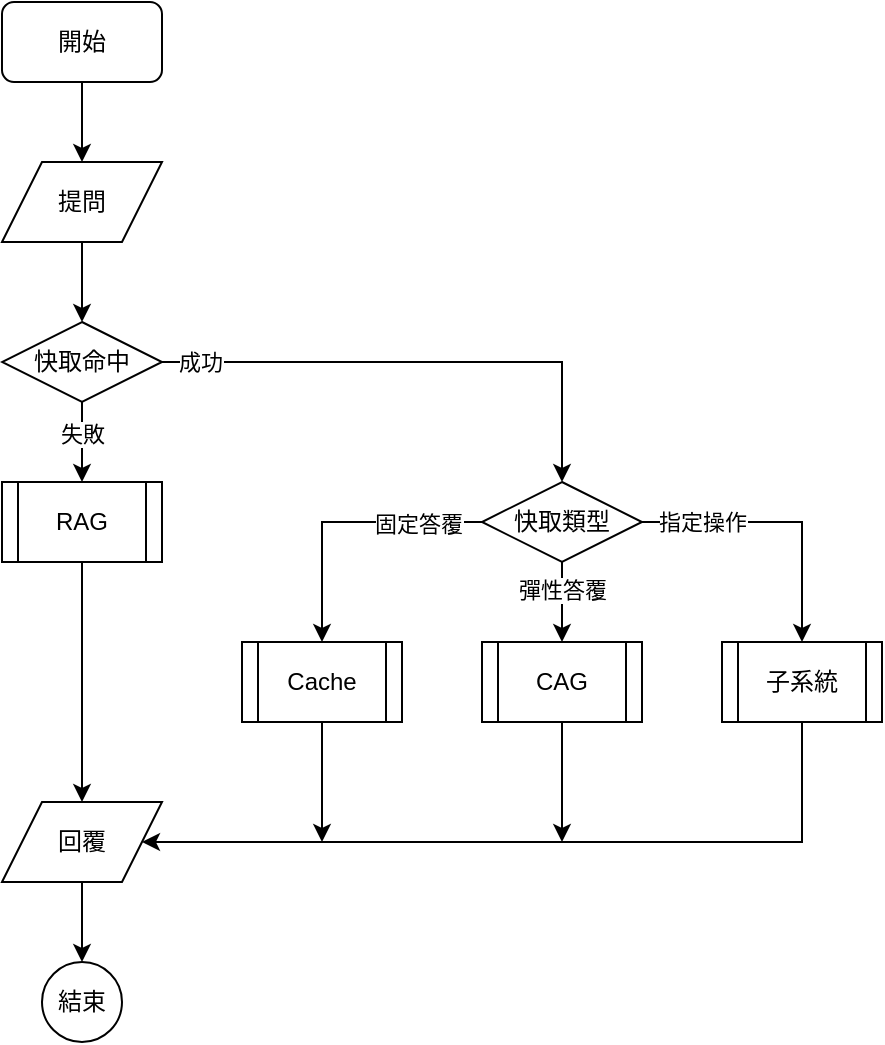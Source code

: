<mxfile version="21.6.5" type="device">
  <diagram name="第 1 页" id="QVe_zM4RatlHCTb4sLCF">
    <mxGraphModel dx="904" dy="489" grid="1" gridSize="10" guides="1" tooltips="1" connect="1" arrows="1" fold="1" page="1" pageScale="1" pageWidth="827" pageHeight="1169" math="0" shadow="0">
      <root>
        <mxCell id="0" />
        <mxCell id="1" parent="0" />
        <mxCell id="LedfWho_zEuQjJXu2kJp-13" style="edgeStyle=orthogonalEdgeStyle;rounded=0;orthogonalLoop=1;jettySize=auto;html=1;entryX=0.5;entryY=0;entryDx=0;entryDy=0;" parent="1" source="LedfWho_zEuQjJXu2kJp-1" target="LedfWho_zEuQjJXu2kJp-12" edge="1">
          <mxGeometry relative="1" as="geometry" />
        </mxCell>
        <mxCell id="LedfWho_zEuQjJXu2kJp-1" value="開始" style="rounded=1;whiteSpace=wrap;html=1;" parent="1" vertex="1">
          <mxGeometry x="360" width="80" height="40" as="geometry" />
        </mxCell>
        <mxCell id="LedfWho_zEuQjJXu2kJp-8" style="edgeStyle=orthogonalEdgeStyle;rounded=0;orthogonalLoop=1;jettySize=auto;html=1;entryX=0.5;entryY=0;entryDx=0;entryDy=0;" parent="1" source="LedfWho_zEuQjJXu2kJp-2" target="LedfWho_zEuQjJXu2kJp-6" edge="1">
          <mxGeometry relative="1" as="geometry" />
        </mxCell>
        <mxCell id="LedfWho_zEuQjJXu2kJp-28" value="失敗" style="edgeLabel;html=1;align=center;verticalAlign=middle;resizable=0;points=[];" parent="LedfWho_zEuQjJXu2kJp-8" vertex="1" connectable="0">
          <mxGeometry x="-0.236" y="1" relative="1" as="geometry">
            <mxPoint x="-1" as="offset" />
          </mxGeometry>
        </mxCell>
        <mxCell id="LedfWho_zEuQjJXu2kJp-33" style="edgeStyle=orthogonalEdgeStyle;rounded=0;orthogonalLoop=1;jettySize=auto;html=1;" parent="1" source="LedfWho_zEuQjJXu2kJp-2" target="LedfWho_zEuQjJXu2kJp-29" edge="1">
          <mxGeometry relative="1" as="geometry" />
        </mxCell>
        <mxCell id="LedfWho_zEuQjJXu2kJp-34" value="成功" style="edgeLabel;html=1;align=center;verticalAlign=middle;resizable=0;points=[];" parent="LedfWho_zEuQjJXu2kJp-33" vertex="1" connectable="0">
          <mxGeometry x="-0.852" relative="1" as="geometry">
            <mxPoint as="offset" />
          </mxGeometry>
        </mxCell>
        <mxCell id="LedfWho_zEuQjJXu2kJp-2" value="快取命中" style="rhombus;whiteSpace=wrap;html=1;" parent="1" vertex="1">
          <mxGeometry x="360" y="160" width="80" height="40" as="geometry" />
        </mxCell>
        <mxCell id="LedfWho_zEuQjJXu2kJp-16" style="edgeStyle=orthogonalEdgeStyle;rounded=0;orthogonalLoop=1;jettySize=auto;html=1;entryX=0.5;entryY=0;entryDx=0;entryDy=0;" parent="1" source="LedfWho_zEuQjJXu2kJp-6" target="LedfWho_zEuQjJXu2kJp-15" edge="1">
          <mxGeometry relative="1" as="geometry" />
        </mxCell>
        <mxCell id="LedfWho_zEuQjJXu2kJp-6" value="RAG" style="shape=process;whiteSpace=wrap;html=1;backgroundOutline=1;" parent="1" vertex="1">
          <mxGeometry x="360" y="240" width="80" height="40" as="geometry" />
        </mxCell>
        <mxCell id="LedfWho_zEuQjJXu2kJp-14" style="edgeStyle=orthogonalEdgeStyle;rounded=0;orthogonalLoop=1;jettySize=auto;html=1;entryX=0.5;entryY=0;entryDx=0;entryDy=0;" parent="1" source="LedfWho_zEuQjJXu2kJp-12" target="LedfWho_zEuQjJXu2kJp-2" edge="1">
          <mxGeometry relative="1" as="geometry" />
        </mxCell>
        <mxCell id="LedfWho_zEuQjJXu2kJp-12" value="提問" style="shape=parallelogram;perimeter=parallelogramPerimeter;whiteSpace=wrap;html=1;fixedSize=1;" parent="1" vertex="1">
          <mxGeometry x="360" y="80" width="80" height="40" as="geometry" />
        </mxCell>
        <mxCell id="LedfWho_zEuQjJXu2kJp-18" style="edgeStyle=orthogonalEdgeStyle;rounded=0;orthogonalLoop=1;jettySize=auto;html=1;entryX=0.5;entryY=0;entryDx=0;entryDy=0;" parent="1" source="LedfWho_zEuQjJXu2kJp-15" target="LedfWho_zEuQjJXu2kJp-17" edge="1">
          <mxGeometry relative="1" as="geometry" />
        </mxCell>
        <mxCell id="LedfWho_zEuQjJXu2kJp-15" value="回覆" style="shape=parallelogram;perimeter=parallelogramPerimeter;whiteSpace=wrap;html=1;fixedSize=1;" parent="1" vertex="1">
          <mxGeometry x="360" y="400" width="80" height="40" as="geometry" />
        </mxCell>
        <mxCell id="LedfWho_zEuQjJXu2kJp-17" value="結束" style="ellipse;whiteSpace=wrap;html=1;aspect=fixed;" parent="1" vertex="1">
          <mxGeometry x="380" y="480" width="40" height="40" as="geometry" />
        </mxCell>
        <mxCell id="LedfWho_zEuQjJXu2kJp-36" style="edgeStyle=orthogonalEdgeStyle;rounded=0;orthogonalLoop=1;jettySize=auto;html=1;entryX=0.5;entryY=0;entryDx=0;entryDy=0;" parent="1" source="LedfWho_zEuQjJXu2kJp-29" target="LedfWho_zEuQjJXu2kJp-31" edge="1">
          <mxGeometry relative="1" as="geometry" />
        </mxCell>
        <mxCell id="LedfWho_zEuQjJXu2kJp-39" value="彈性答覆" style="edgeLabel;html=1;align=center;verticalAlign=middle;resizable=0;points=[];" parent="LedfWho_zEuQjJXu2kJp-36" vertex="1" connectable="0">
          <mxGeometry x="-0.295" y="1" relative="1" as="geometry">
            <mxPoint x="-1" as="offset" />
          </mxGeometry>
        </mxCell>
        <mxCell id="LedfWho_zEuQjJXu2kJp-43" style="edgeStyle=orthogonalEdgeStyle;rounded=0;orthogonalLoop=1;jettySize=auto;html=1;entryX=0.5;entryY=0;entryDx=0;entryDy=0;" parent="1" source="LedfWho_zEuQjJXu2kJp-29" target="LedfWho_zEuQjJXu2kJp-42" edge="1">
          <mxGeometry relative="1" as="geometry" />
        </mxCell>
        <mxCell id="LedfWho_zEuQjJXu2kJp-44" value="指定操作" style="edgeLabel;html=1;align=center;verticalAlign=middle;resizable=0;points=[];" parent="LedfWho_zEuQjJXu2kJp-43" vertex="1" connectable="0">
          <mxGeometry x="-0.77" relative="1" as="geometry">
            <mxPoint x="14" as="offset" />
          </mxGeometry>
        </mxCell>
        <mxCell id="glDcicXGkT-XxDOjrgha-2" style="edgeStyle=orthogonalEdgeStyle;rounded=0;orthogonalLoop=1;jettySize=auto;html=1;entryX=0.5;entryY=0;entryDx=0;entryDy=0;" edge="1" parent="1" source="LedfWho_zEuQjJXu2kJp-29" target="glDcicXGkT-XxDOjrgha-1">
          <mxGeometry relative="1" as="geometry" />
        </mxCell>
        <mxCell id="glDcicXGkT-XxDOjrgha-3" value="固定答覆" style="edgeLabel;html=1;align=center;verticalAlign=middle;resizable=0;points=[];" vertex="1" connectable="0" parent="glDcicXGkT-XxDOjrgha-2">
          <mxGeometry x="-0.545" y="1" relative="1" as="geometry">
            <mxPoint as="offset" />
          </mxGeometry>
        </mxCell>
        <mxCell id="LedfWho_zEuQjJXu2kJp-29" value="快取類型" style="rhombus;whiteSpace=wrap;html=1;" parent="1" vertex="1">
          <mxGeometry x="600" y="240" width="80" height="40" as="geometry" />
        </mxCell>
        <mxCell id="LedfWho_zEuQjJXu2kJp-48" style="edgeStyle=orthogonalEdgeStyle;rounded=0;orthogonalLoop=1;jettySize=auto;html=1;" parent="1" source="LedfWho_zEuQjJXu2kJp-31" edge="1">
          <mxGeometry relative="1" as="geometry">
            <mxPoint x="640" y="420" as="targetPoint" />
          </mxGeometry>
        </mxCell>
        <mxCell id="LedfWho_zEuQjJXu2kJp-31" value="CAG" style="shape=process;whiteSpace=wrap;html=1;backgroundOutline=1;" parent="1" vertex="1">
          <mxGeometry x="600" y="320" width="80" height="40" as="geometry" />
        </mxCell>
        <mxCell id="LedfWho_zEuQjJXu2kJp-47" style="edgeStyle=orthogonalEdgeStyle;rounded=0;orthogonalLoop=1;jettySize=auto;html=1;entryX=1;entryY=0.5;entryDx=0;entryDy=0;" parent="1" source="LedfWho_zEuQjJXu2kJp-42" target="LedfWho_zEuQjJXu2kJp-15" edge="1">
          <mxGeometry relative="1" as="geometry">
            <mxPoint x="640" y="420" as="targetPoint" />
            <Array as="points">
              <mxPoint x="760" y="420" />
            </Array>
          </mxGeometry>
        </mxCell>
        <mxCell id="LedfWho_zEuQjJXu2kJp-42" value="子系統" style="shape=process;whiteSpace=wrap;html=1;backgroundOutline=1;" parent="1" vertex="1">
          <mxGeometry x="720" y="320" width="80" height="40" as="geometry" />
        </mxCell>
        <mxCell id="glDcicXGkT-XxDOjrgha-4" style="edgeStyle=orthogonalEdgeStyle;rounded=0;orthogonalLoop=1;jettySize=auto;html=1;" edge="1" parent="1" source="glDcicXGkT-XxDOjrgha-1">
          <mxGeometry relative="1" as="geometry">
            <mxPoint x="520" y="420" as="targetPoint" />
          </mxGeometry>
        </mxCell>
        <mxCell id="glDcicXGkT-XxDOjrgha-1" value="Cache" style="shape=process;whiteSpace=wrap;html=1;backgroundOutline=1;" vertex="1" parent="1">
          <mxGeometry x="480" y="320" width="80" height="40" as="geometry" />
        </mxCell>
      </root>
    </mxGraphModel>
  </diagram>
</mxfile>
